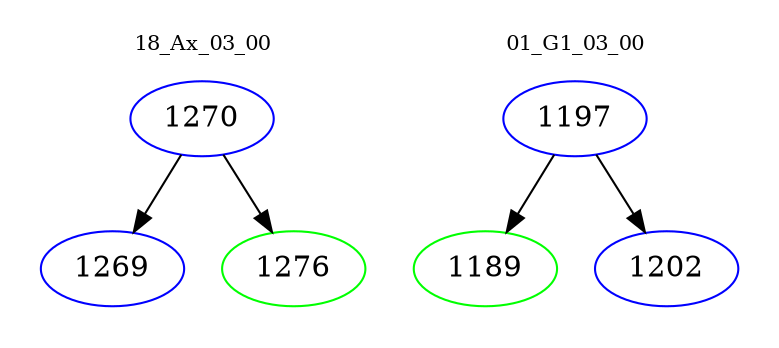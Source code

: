 digraph{
subgraph cluster_0 {
color = white
label = "18_Ax_03_00";
fontsize=10;
T0_1270 [label="1270", color="blue"]
T0_1270 -> T0_1269 [color="black"]
T0_1269 [label="1269", color="blue"]
T0_1270 -> T0_1276 [color="black"]
T0_1276 [label="1276", color="green"]
}
subgraph cluster_1 {
color = white
label = "01_G1_03_00";
fontsize=10;
T1_1197 [label="1197", color="blue"]
T1_1197 -> T1_1189 [color="black"]
T1_1189 [label="1189", color="green"]
T1_1197 -> T1_1202 [color="black"]
T1_1202 [label="1202", color="blue"]
}
}
